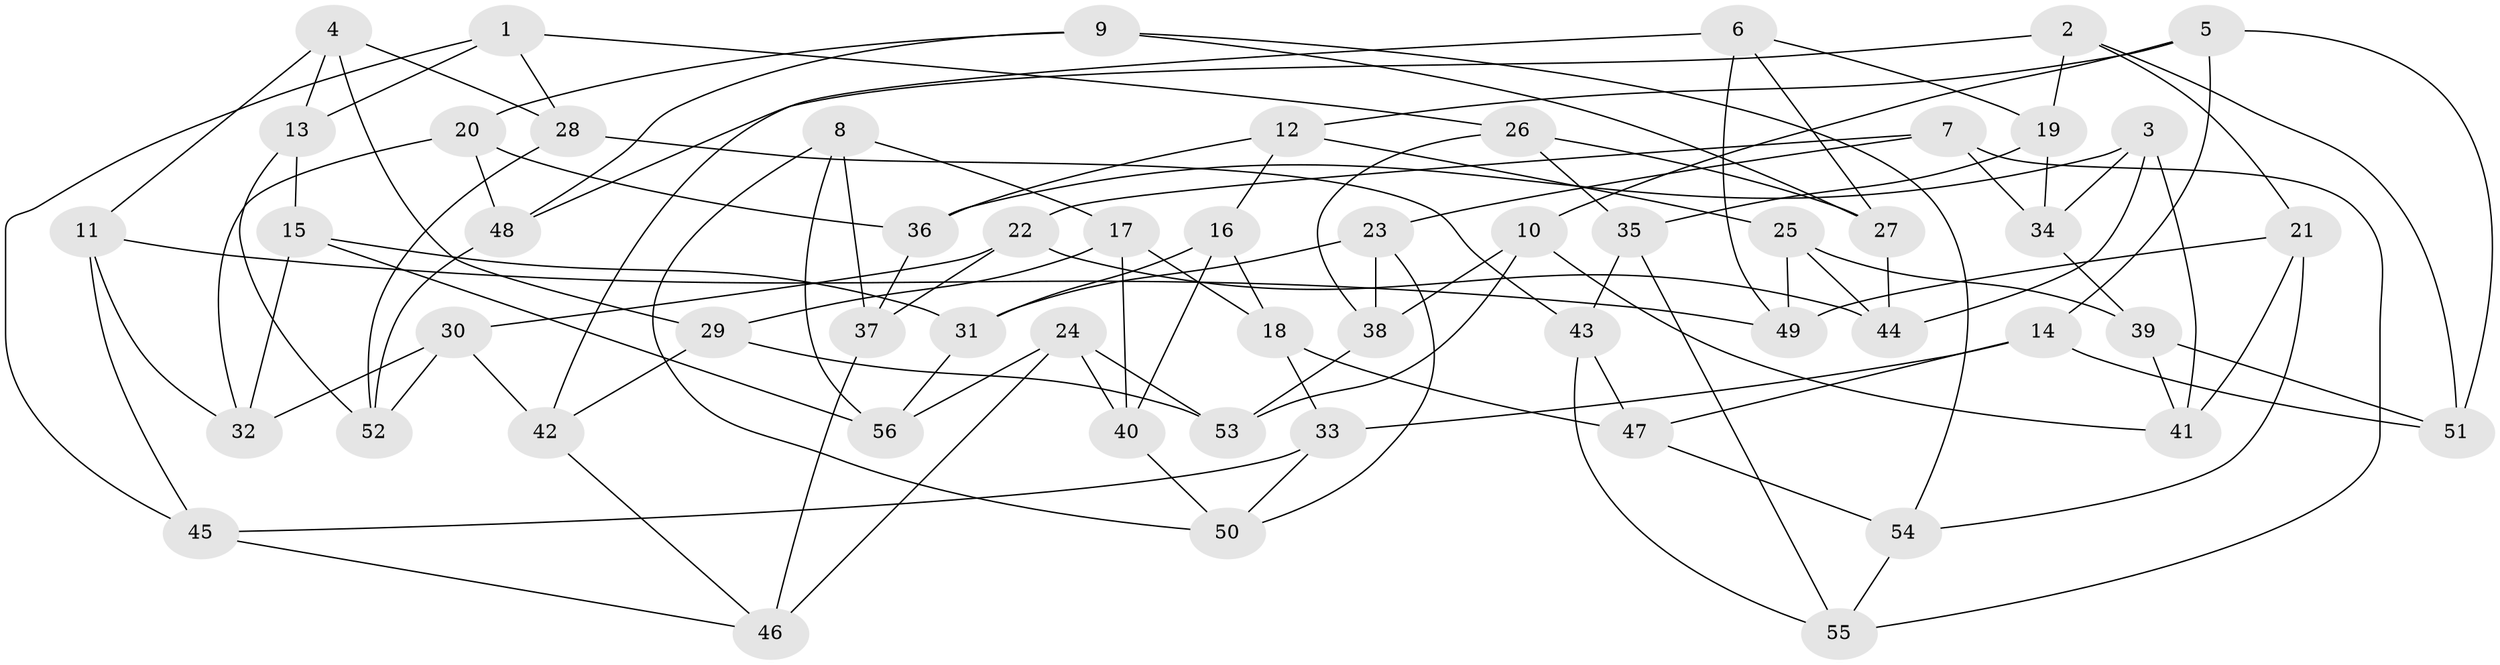 // Generated by graph-tools (version 1.1) at 2025/03/03/09/25 03:03:09]
// undirected, 56 vertices, 112 edges
graph export_dot {
graph [start="1"]
  node [color=gray90,style=filled];
  1;
  2;
  3;
  4;
  5;
  6;
  7;
  8;
  9;
  10;
  11;
  12;
  13;
  14;
  15;
  16;
  17;
  18;
  19;
  20;
  21;
  22;
  23;
  24;
  25;
  26;
  27;
  28;
  29;
  30;
  31;
  32;
  33;
  34;
  35;
  36;
  37;
  38;
  39;
  40;
  41;
  42;
  43;
  44;
  45;
  46;
  47;
  48;
  49;
  50;
  51;
  52;
  53;
  54;
  55;
  56;
  1 -- 26;
  1 -- 45;
  1 -- 13;
  1 -- 28;
  2 -- 48;
  2 -- 19;
  2 -- 21;
  2 -- 51;
  3 -- 34;
  3 -- 44;
  3 -- 41;
  3 -- 36;
  4 -- 28;
  4 -- 29;
  4 -- 11;
  4 -- 13;
  5 -- 12;
  5 -- 10;
  5 -- 51;
  5 -- 14;
  6 -- 19;
  6 -- 49;
  6 -- 27;
  6 -- 42;
  7 -- 22;
  7 -- 23;
  7 -- 34;
  7 -- 55;
  8 -- 17;
  8 -- 37;
  8 -- 56;
  8 -- 50;
  9 -- 20;
  9 -- 54;
  9 -- 48;
  9 -- 27;
  10 -- 41;
  10 -- 38;
  10 -- 53;
  11 -- 32;
  11 -- 49;
  11 -- 45;
  12 -- 16;
  12 -- 36;
  12 -- 25;
  13 -- 15;
  13 -- 52;
  14 -- 47;
  14 -- 33;
  14 -- 51;
  15 -- 32;
  15 -- 56;
  15 -- 31;
  16 -- 31;
  16 -- 18;
  16 -- 40;
  17 -- 29;
  17 -- 18;
  17 -- 40;
  18 -- 47;
  18 -- 33;
  19 -- 34;
  19 -- 35;
  20 -- 32;
  20 -- 48;
  20 -- 36;
  21 -- 41;
  21 -- 49;
  21 -- 54;
  22 -- 30;
  22 -- 37;
  22 -- 44;
  23 -- 50;
  23 -- 31;
  23 -- 38;
  24 -- 53;
  24 -- 56;
  24 -- 40;
  24 -- 46;
  25 -- 49;
  25 -- 44;
  25 -- 39;
  26 -- 27;
  26 -- 35;
  26 -- 38;
  27 -- 44;
  28 -- 52;
  28 -- 43;
  29 -- 42;
  29 -- 53;
  30 -- 32;
  30 -- 52;
  30 -- 42;
  31 -- 56;
  33 -- 45;
  33 -- 50;
  34 -- 39;
  35 -- 43;
  35 -- 55;
  36 -- 37;
  37 -- 46;
  38 -- 53;
  39 -- 41;
  39 -- 51;
  40 -- 50;
  42 -- 46;
  43 -- 55;
  43 -- 47;
  45 -- 46;
  47 -- 54;
  48 -- 52;
  54 -- 55;
}
